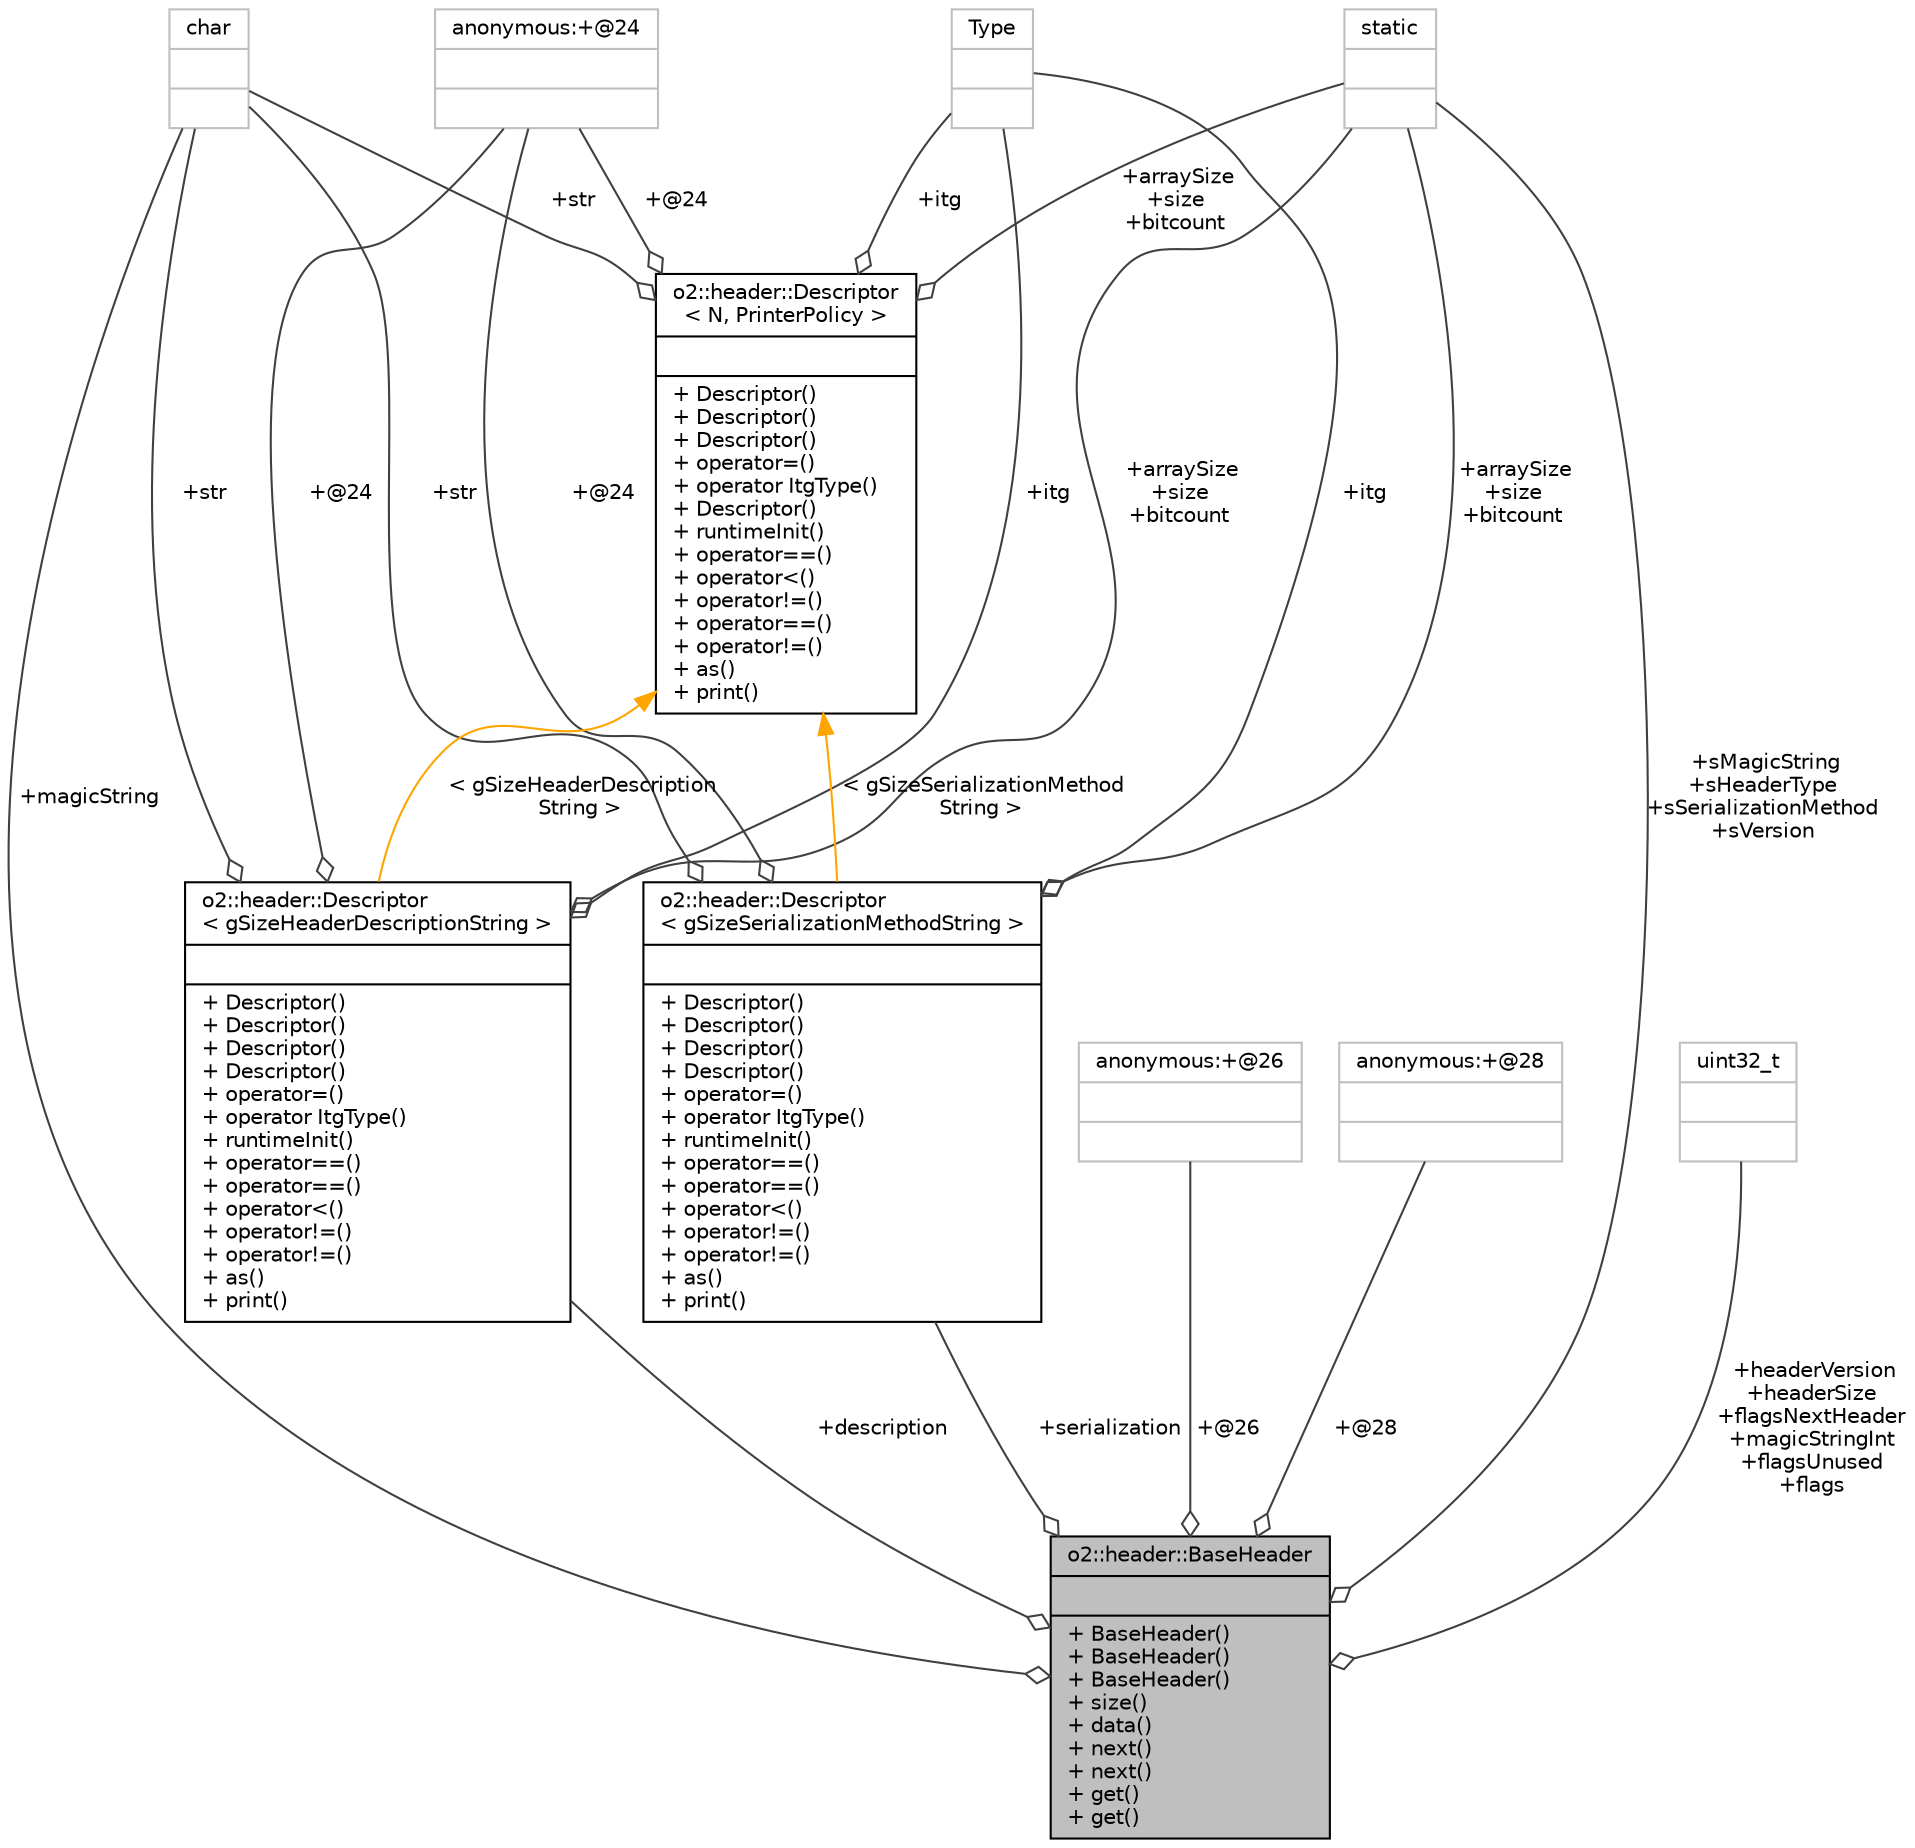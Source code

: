 digraph "o2::header::BaseHeader"
{
 // INTERACTIVE_SVG=YES
  bgcolor="transparent";
  edge [fontname="Helvetica",fontsize="10",labelfontname="Helvetica",labelfontsize="10"];
  node [fontname="Helvetica",fontsize="10",shape=record];
  Node1 [label="{o2::header::BaseHeader\n||+ BaseHeader()\l+ BaseHeader()\l+ BaseHeader()\l+ size()\l+ data()\l+ next()\l+ next()\l+ get()\l+ get()\l}",height=0.2,width=0.4,color="black", fillcolor="grey75", style="filled", fontcolor="black"];
  Node2 -> Node1 [color="grey25",fontsize="10",style="solid",label=" +description" ,arrowhead="odiamond",fontname="Helvetica"];
  Node2 [label="{o2::header::Descriptor\l\< gSizeHeaderDescriptionString \>\n||+ Descriptor()\l+ Descriptor()\l+ Descriptor()\l+ Descriptor()\l+ operator=()\l+ operator ItgType()\l+ runtimeInit()\l+ operator==()\l+ operator==()\l+ operator\<()\l+ operator!=()\l+ operator!=()\l+ as()\l+ print()\l}",height=0.2,width=0.4,color="black",URL="$d9/db3/structo2_1_1header_1_1Descriptor.html"];
  Node3 -> Node2 [color="grey25",fontsize="10",style="solid",label=" +itg" ,arrowhead="odiamond",fontname="Helvetica"];
  Node3 [label="{Type\n||}",height=0.2,width=0.4,color="grey75"];
  Node4 -> Node2 [color="grey25",fontsize="10",style="solid",label=" +str" ,arrowhead="odiamond",fontname="Helvetica"];
  Node4 [label="{char\n||}",height=0.2,width=0.4,color="grey75"];
  Node5 -> Node2 [color="grey25",fontsize="10",style="solid",label=" +@24" ,arrowhead="odiamond",fontname="Helvetica"];
  Node5 [label="{anonymous:+@24\n||}",height=0.2,width=0.4,color="grey75"];
  Node6 -> Node2 [color="grey25",fontsize="10",style="solid",label=" +arraySize\n+size\n+bitcount" ,arrowhead="odiamond",fontname="Helvetica"];
  Node6 [label="{static\n||}",height=0.2,width=0.4,color="grey75"];
  Node7 -> Node2 [dir="back",color="orange",fontsize="10",style="solid",label=" \< gSizeHeaderDescription\lString \>" ,fontname="Helvetica"];
  Node7 [label="{o2::header::Descriptor\l\< N, PrinterPolicy \>\n||+ Descriptor()\l+ Descriptor()\l+ Descriptor()\l+ operator=()\l+ operator ItgType()\l+ Descriptor()\l+ runtimeInit()\l+ operator==()\l+ operator\<()\l+ operator!=()\l+ operator==()\l+ operator!=()\l+ as()\l+ print()\l}",height=0.2,width=0.4,color="black",URL="$d9/db3/structo2_1_1header_1_1Descriptor.html"];
  Node3 -> Node7 [color="grey25",fontsize="10",style="solid",label=" +itg" ,arrowhead="odiamond",fontname="Helvetica"];
  Node4 -> Node7 [color="grey25",fontsize="10",style="solid",label=" +str" ,arrowhead="odiamond",fontname="Helvetica"];
  Node5 -> Node7 [color="grey25",fontsize="10",style="solid",label=" +@24" ,arrowhead="odiamond",fontname="Helvetica"];
  Node6 -> Node7 [color="grey25",fontsize="10",style="solid",label=" +arraySize\n+size\n+bitcount" ,arrowhead="odiamond",fontname="Helvetica"];
  Node8 -> Node1 [color="grey25",fontsize="10",style="solid",label=" +@26" ,arrowhead="odiamond",fontname="Helvetica"];
  Node8 [label="{anonymous:+@26\n||}",height=0.2,width=0.4,color="grey75"];
  Node4 -> Node1 [color="grey25",fontsize="10",style="solid",label=" +magicString" ,arrowhead="odiamond",fontname="Helvetica"];
  Node9 -> Node1 [color="grey25",fontsize="10",style="solid",label=" +@28" ,arrowhead="odiamond",fontname="Helvetica"];
  Node9 [label="{anonymous:+@28\n||}",height=0.2,width=0.4,color="grey75"];
  Node10 -> Node1 [color="grey25",fontsize="10",style="solid",label=" +serialization" ,arrowhead="odiamond",fontname="Helvetica"];
  Node10 [label="{o2::header::Descriptor\l\< gSizeSerializationMethodString \>\n||+ Descriptor()\l+ Descriptor()\l+ Descriptor()\l+ Descriptor()\l+ operator=()\l+ operator ItgType()\l+ runtimeInit()\l+ operator==()\l+ operator==()\l+ operator\<()\l+ operator!=()\l+ operator!=()\l+ as()\l+ print()\l}",height=0.2,width=0.4,color="black",URL="$d9/db3/structo2_1_1header_1_1Descriptor.html"];
  Node3 -> Node10 [color="grey25",fontsize="10",style="solid",label=" +itg" ,arrowhead="odiamond",fontname="Helvetica"];
  Node4 -> Node10 [color="grey25",fontsize="10",style="solid",label=" +str" ,arrowhead="odiamond",fontname="Helvetica"];
  Node5 -> Node10 [color="grey25",fontsize="10",style="solid",label=" +@24" ,arrowhead="odiamond",fontname="Helvetica"];
  Node6 -> Node10 [color="grey25",fontsize="10",style="solid",label=" +arraySize\n+size\n+bitcount" ,arrowhead="odiamond",fontname="Helvetica"];
  Node7 -> Node10 [dir="back",color="orange",fontsize="10",style="solid",label=" \< gSizeSerializationMethod\lString \>" ,fontname="Helvetica"];
  Node11 -> Node1 [color="grey25",fontsize="10",style="solid",label=" +headerVersion\n+headerSize\n+flagsNextHeader\n+magicStringInt\n+flagsUnused\n+flags" ,arrowhead="odiamond",fontname="Helvetica"];
  Node11 [label="{uint32_t\n||}",height=0.2,width=0.4,color="grey75"];
  Node6 -> Node1 [color="grey25",fontsize="10",style="solid",label=" +sMagicString\n+sHeaderType\n+sSerializationMethod\n+sVersion" ,arrowhead="odiamond",fontname="Helvetica"];
}
